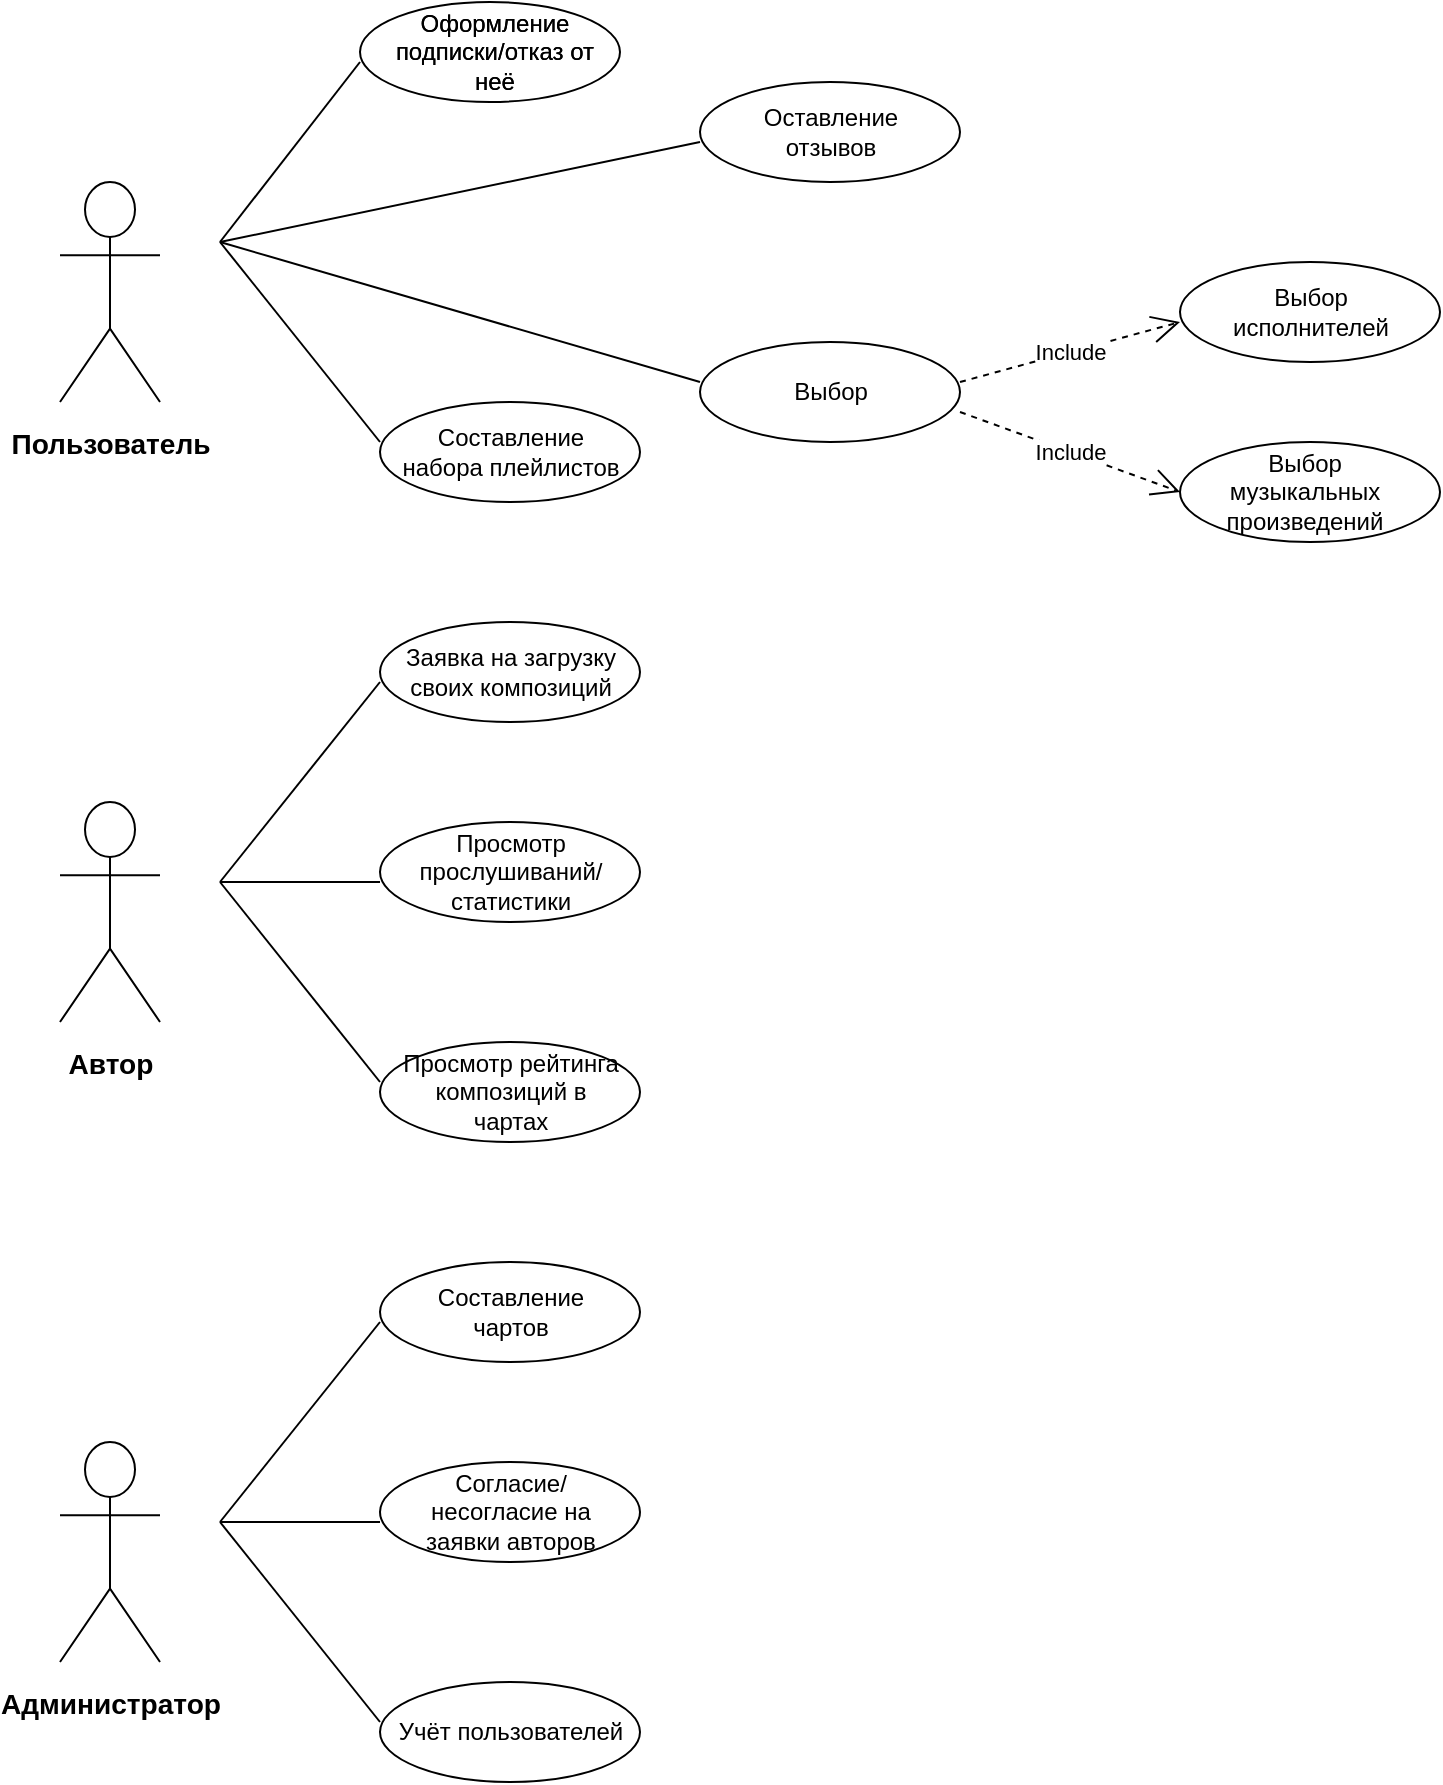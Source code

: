 <mxfile version="15.2.6" type="device"><diagram id="8MEcfWtopiUKQXSAYJBx" name="Page-1"><mxGraphModel dx="979" dy="587" grid="1" gridSize="10" guides="1" tooltips="1" connect="1" arrows="1" fold="1" page="1" pageScale="1" pageWidth="827" pageHeight="1169" math="0" shadow="0"><root><mxCell id="0"/><mxCell id="1" parent="0"/><mxCell id="iB_32XxoJL4pG8xhKyJ5-2" value="&lt;h3 style=&quot;line-height: 0%&quot;&gt;Пользователь&lt;/h3&gt;" style="shape=umlActor;verticalLabelPosition=bottom;verticalAlign=top;html=1;" vertex="1" parent="1"><mxGeometry x="80" y="130" width="50" height="110" as="geometry"/></mxCell><mxCell id="iB_32XxoJL4pG8xhKyJ5-4" value="" style="endArrow=none;html=1;entryX=0;entryY=0.5;entryDx=0;entryDy=0;" edge="1" parent="1"><mxGeometry width="50" height="50" relative="1" as="geometry"><mxPoint x="160" y="160" as="sourcePoint"/><mxPoint x="230" y="70" as="targetPoint"/></mxGeometry></mxCell><mxCell id="iB_32XxoJL4pG8xhKyJ5-5" value="" style="endArrow=none;html=1;" edge="1" parent="1"><mxGeometry width="50" height="50" relative="1" as="geometry"><mxPoint x="160" y="160" as="sourcePoint"/><mxPoint x="400" y="110" as="targetPoint"/></mxGeometry></mxCell><mxCell id="iB_32XxoJL4pG8xhKyJ5-6" value="" style="endArrow=none;html=1;" edge="1" parent="1"><mxGeometry width="50" height="50" relative="1" as="geometry"><mxPoint x="160" y="160" as="sourcePoint"/><mxPoint x="400" y="230" as="targetPoint"/></mxGeometry></mxCell><mxCell id="iB_32XxoJL4pG8xhKyJ5-7" value="" style="endArrow=none;html=1;" edge="1" parent="1"><mxGeometry width="50" height="50" relative="1" as="geometry"><mxPoint x="160" y="160" as="sourcePoint"/><mxPoint x="240" y="260" as="targetPoint"/></mxGeometry></mxCell><mxCell id="iB_32XxoJL4pG8xhKyJ5-8" value="" style="ellipse;whiteSpace=wrap;html=1;" vertex="1" parent="1"><mxGeometry x="230" y="40" width="130" height="50" as="geometry"/></mxCell><mxCell id="iB_32XxoJL4pG8xhKyJ5-9" value="" style="ellipse;whiteSpace=wrap;html=1;" vertex="1" parent="1"><mxGeometry x="240" y="240" width="130" height="50" as="geometry"/></mxCell><mxCell id="iB_32XxoJL4pG8xhKyJ5-10" value="" style="ellipse;whiteSpace=wrap;html=1;" vertex="1" parent="1"><mxGeometry x="400" y="210" width="130" height="50" as="geometry"/></mxCell><mxCell id="iB_32XxoJL4pG8xhKyJ5-11" value="" style="ellipse;whiteSpace=wrap;html=1;" vertex="1" parent="1"><mxGeometry x="400" y="80" width="130" height="50" as="geometry"/></mxCell><mxCell id="iB_32XxoJL4pG8xhKyJ5-12" value="Include" style="endArrow=open;endSize=12;dashed=1;html=1;targetPerimeterSpacing=0;" edge="1" parent="1"><mxGeometry width="160" relative="1" as="geometry"><mxPoint x="530" y="230" as="sourcePoint"/><mxPoint x="640" y="200" as="targetPoint"/><Array as="points"/></mxGeometry></mxCell><mxCell id="iB_32XxoJL4pG8xhKyJ5-13" value="Include" style="endArrow=open;endSize=12;dashed=1;html=1;targetPerimeterSpacing=0;" edge="1" parent="1"><mxGeometry width="160" relative="1" as="geometry"><mxPoint x="530" y="245" as="sourcePoint"/><mxPoint x="640" y="285" as="targetPoint"/><Array as="points"/></mxGeometry></mxCell><mxCell id="iB_32XxoJL4pG8xhKyJ5-14" value="" style="ellipse;whiteSpace=wrap;html=1;" vertex="1" parent="1"><mxGeometry x="640" y="170" width="130" height="50" as="geometry"/></mxCell><mxCell id="iB_32XxoJL4pG8xhKyJ5-15" value="" style="ellipse;whiteSpace=wrap;html=1;" vertex="1" parent="1"><mxGeometry x="640" y="260" width="130" height="50" as="geometry"/></mxCell><mxCell id="iB_32XxoJL4pG8xhKyJ5-16" value="&lt;h3 style=&quot;line-height: 0%&quot;&gt;Автор&lt;/h3&gt;" style="shape=umlActor;verticalLabelPosition=bottom;verticalAlign=top;html=1;" vertex="1" parent="1"><mxGeometry x="80" y="440" width="50" height="110" as="geometry"/></mxCell><mxCell id="iB_32XxoJL4pG8xhKyJ5-17" value="" style="endArrow=none;html=1;" edge="1" parent="1"><mxGeometry width="50" height="50" relative="1" as="geometry"><mxPoint x="160" y="480" as="sourcePoint"/><mxPoint x="240" y="380" as="targetPoint"/></mxGeometry></mxCell><mxCell id="iB_32XxoJL4pG8xhKyJ5-18" value="" style="endArrow=none;html=1;" edge="1" parent="1"><mxGeometry width="50" height="50" relative="1" as="geometry"><mxPoint x="160" y="480" as="sourcePoint"/><mxPoint x="240" y="580" as="targetPoint"/></mxGeometry></mxCell><mxCell id="iB_32XxoJL4pG8xhKyJ5-19" value="" style="endArrow=none;html=1;" edge="1" parent="1"><mxGeometry width="50" height="50" relative="1" as="geometry"><mxPoint x="160" y="480" as="sourcePoint"/><mxPoint x="240" y="480" as="targetPoint"/></mxGeometry></mxCell><mxCell id="iB_32XxoJL4pG8xhKyJ5-20" value="" style="ellipse;whiteSpace=wrap;html=1;" vertex="1" parent="1"><mxGeometry x="240" y="350" width="130" height="50" as="geometry"/></mxCell><mxCell id="iB_32XxoJL4pG8xhKyJ5-21" value="" style="ellipse;whiteSpace=wrap;html=1;" vertex="1" parent="1"><mxGeometry x="240" y="450" width="130" height="50" as="geometry"/></mxCell><mxCell id="iB_32XxoJL4pG8xhKyJ5-22" value="" style="ellipse;whiteSpace=wrap;html=1;" vertex="1" parent="1"><mxGeometry x="240" y="560" width="130" height="50" as="geometry"/></mxCell><mxCell id="iB_32XxoJL4pG8xhKyJ5-23" value="&lt;h3 style=&quot;line-height: 0%&quot;&gt;Администратор&lt;/h3&gt;" style="shape=umlActor;verticalLabelPosition=bottom;verticalAlign=top;html=1;" vertex="1" parent="1"><mxGeometry x="80" y="760" width="50" height="110" as="geometry"/></mxCell><mxCell id="iB_32XxoJL4pG8xhKyJ5-24" value="" style="endArrow=none;html=1;" edge="1" parent="1"><mxGeometry width="50" height="50" relative="1" as="geometry"><mxPoint x="160" y="800" as="sourcePoint"/><mxPoint x="240" y="700" as="targetPoint"/></mxGeometry></mxCell><mxCell id="iB_32XxoJL4pG8xhKyJ5-25" value="" style="ellipse;whiteSpace=wrap;html=1;" vertex="1" parent="1"><mxGeometry x="240" y="670" width="130" height="50" as="geometry"/></mxCell><mxCell id="iB_32XxoJL4pG8xhKyJ5-26" value="" style="ellipse;whiteSpace=wrap;html=1;" vertex="1" parent="1"><mxGeometry x="240" y="770" width="130" height="50" as="geometry"/></mxCell><mxCell id="iB_32XxoJL4pG8xhKyJ5-27" value="" style="endArrow=none;html=1;" edge="1" parent="1"><mxGeometry width="50" height="50" relative="1" as="geometry"><mxPoint x="160" y="800" as="sourcePoint"/><mxPoint x="240" y="800" as="targetPoint"/></mxGeometry></mxCell><mxCell id="iB_32XxoJL4pG8xhKyJ5-28" value="" style="endArrow=none;html=1;" edge="1" parent="1"><mxGeometry width="50" height="50" relative="1" as="geometry"><mxPoint x="160" y="800" as="sourcePoint"/><mxPoint x="240" y="900" as="targetPoint"/></mxGeometry></mxCell><mxCell id="iB_32XxoJL4pG8xhKyJ5-29" value="" style="ellipse;whiteSpace=wrap;html=1;" vertex="1" parent="1"><mxGeometry x="240" y="880" width="130" height="50" as="geometry"/></mxCell><mxCell id="iB_32XxoJL4pG8xhKyJ5-31" value="Оформление подписки/отказ от неё" style="text;html=1;strokeColor=none;fillColor=none;align=center;verticalAlign=middle;whiteSpace=wrap;rounded=0;" vertex="1" parent="1"><mxGeometry x="240" y="55" width="115" height="20" as="geometry"/></mxCell><mxCell id="iB_32XxoJL4pG8xhKyJ5-32" value="Оформление подписки/отказ от неё" style="text;html=1;strokeColor=none;fillColor=none;align=center;verticalAlign=middle;whiteSpace=wrap;rounded=0;" vertex="1" parent="1"><mxGeometry x="240" y="55" width="115" height="20" as="geometry"/></mxCell><mxCell id="iB_32XxoJL4pG8xhKyJ5-33" value="Оставление отзывов" style="text;html=1;strokeColor=none;fillColor=none;align=center;verticalAlign=middle;whiteSpace=wrap;rounded=0;" vertex="1" parent="1"><mxGeometry x="407.5" y="95" width="115" height="20" as="geometry"/></mxCell><mxCell id="iB_32XxoJL4pG8xhKyJ5-34" value="Составление набора плейлистов" style="text;html=1;strokeColor=none;fillColor=none;align=center;verticalAlign=middle;whiteSpace=wrap;rounded=0;" vertex="1" parent="1"><mxGeometry x="247.5" y="255" width="115" height="20" as="geometry"/></mxCell><mxCell id="iB_32XxoJL4pG8xhKyJ5-35" value="Выбор" style="text;html=1;strokeColor=none;fillColor=none;align=center;verticalAlign=middle;whiteSpace=wrap;rounded=0;" vertex="1" parent="1"><mxGeometry x="407.5" y="225" width="115" height="20" as="geometry"/></mxCell><mxCell id="iB_32XxoJL4pG8xhKyJ5-36" value="Выбор исполнителей" style="text;html=1;strokeColor=none;fillColor=none;align=center;verticalAlign=middle;whiteSpace=wrap;rounded=0;" vertex="1" parent="1"><mxGeometry x="647.5" y="185" width="115" height="20" as="geometry"/></mxCell><mxCell id="iB_32XxoJL4pG8xhKyJ5-37" value="Выбор музыкальных произведений" style="text;html=1;strokeColor=none;fillColor=none;align=center;verticalAlign=middle;whiteSpace=wrap;rounded=0;" vertex="1" parent="1"><mxGeometry x="645" y="275" width="115" height="20" as="geometry"/></mxCell><mxCell id="iB_32XxoJL4pG8xhKyJ5-38" value="Заявка на загрузку своих композиций" style="text;html=1;strokeColor=none;fillColor=none;align=center;verticalAlign=middle;whiteSpace=wrap;rounded=0;" vertex="1" parent="1"><mxGeometry x="247.5" y="365" width="115" height="20" as="geometry"/></mxCell><mxCell id="iB_32XxoJL4pG8xhKyJ5-39" value="Просмотр прослушиваний/статистики" style="text;html=1;strokeColor=none;fillColor=none;align=center;verticalAlign=middle;whiteSpace=wrap;rounded=0;" vertex="1" parent="1"><mxGeometry x="247.5" y="465" width="115" height="20" as="geometry"/></mxCell><mxCell id="iB_32XxoJL4pG8xhKyJ5-40" value="Просмотр рейтинга композиций в чартах" style="text;html=1;strokeColor=none;fillColor=none;align=center;verticalAlign=middle;whiteSpace=wrap;rounded=0;" vertex="1" parent="1"><mxGeometry x="247.5" y="575" width="115" height="20" as="geometry"/></mxCell><mxCell id="iB_32XxoJL4pG8xhKyJ5-41" value="Составление чартов" style="text;html=1;strokeColor=none;fillColor=none;align=center;verticalAlign=middle;whiteSpace=wrap;rounded=0;" vertex="1" parent="1"><mxGeometry x="247.5" y="685" width="115" height="20" as="geometry"/></mxCell><mxCell id="iB_32XxoJL4pG8xhKyJ5-42" value="Согласие/несогласие на заявки авторов" style="text;html=1;strokeColor=none;fillColor=none;align=center;verticalAlign=middle;whiteSpace=wrap;rounded=0;" vertex="1" parent="1"><mxGeometry x="247.5" y="785" width="115" height="20" as="geometry"/></mxCell><mxCell id="iB_32XxoJL4pG8xhKyJ5-43" value="Учёт пользователей" style="text;html=1;strokeColor=none;fillColor=none;align=center;verticalAlign=middle;whiteSpace=wrap;rounded=0;" vertex="1" parent="1"><mxGeometry x="247.5" y="895" width="115" height="20" as="geometry"/></mxCell></root></mxGraphModel></diagram></mxfile>